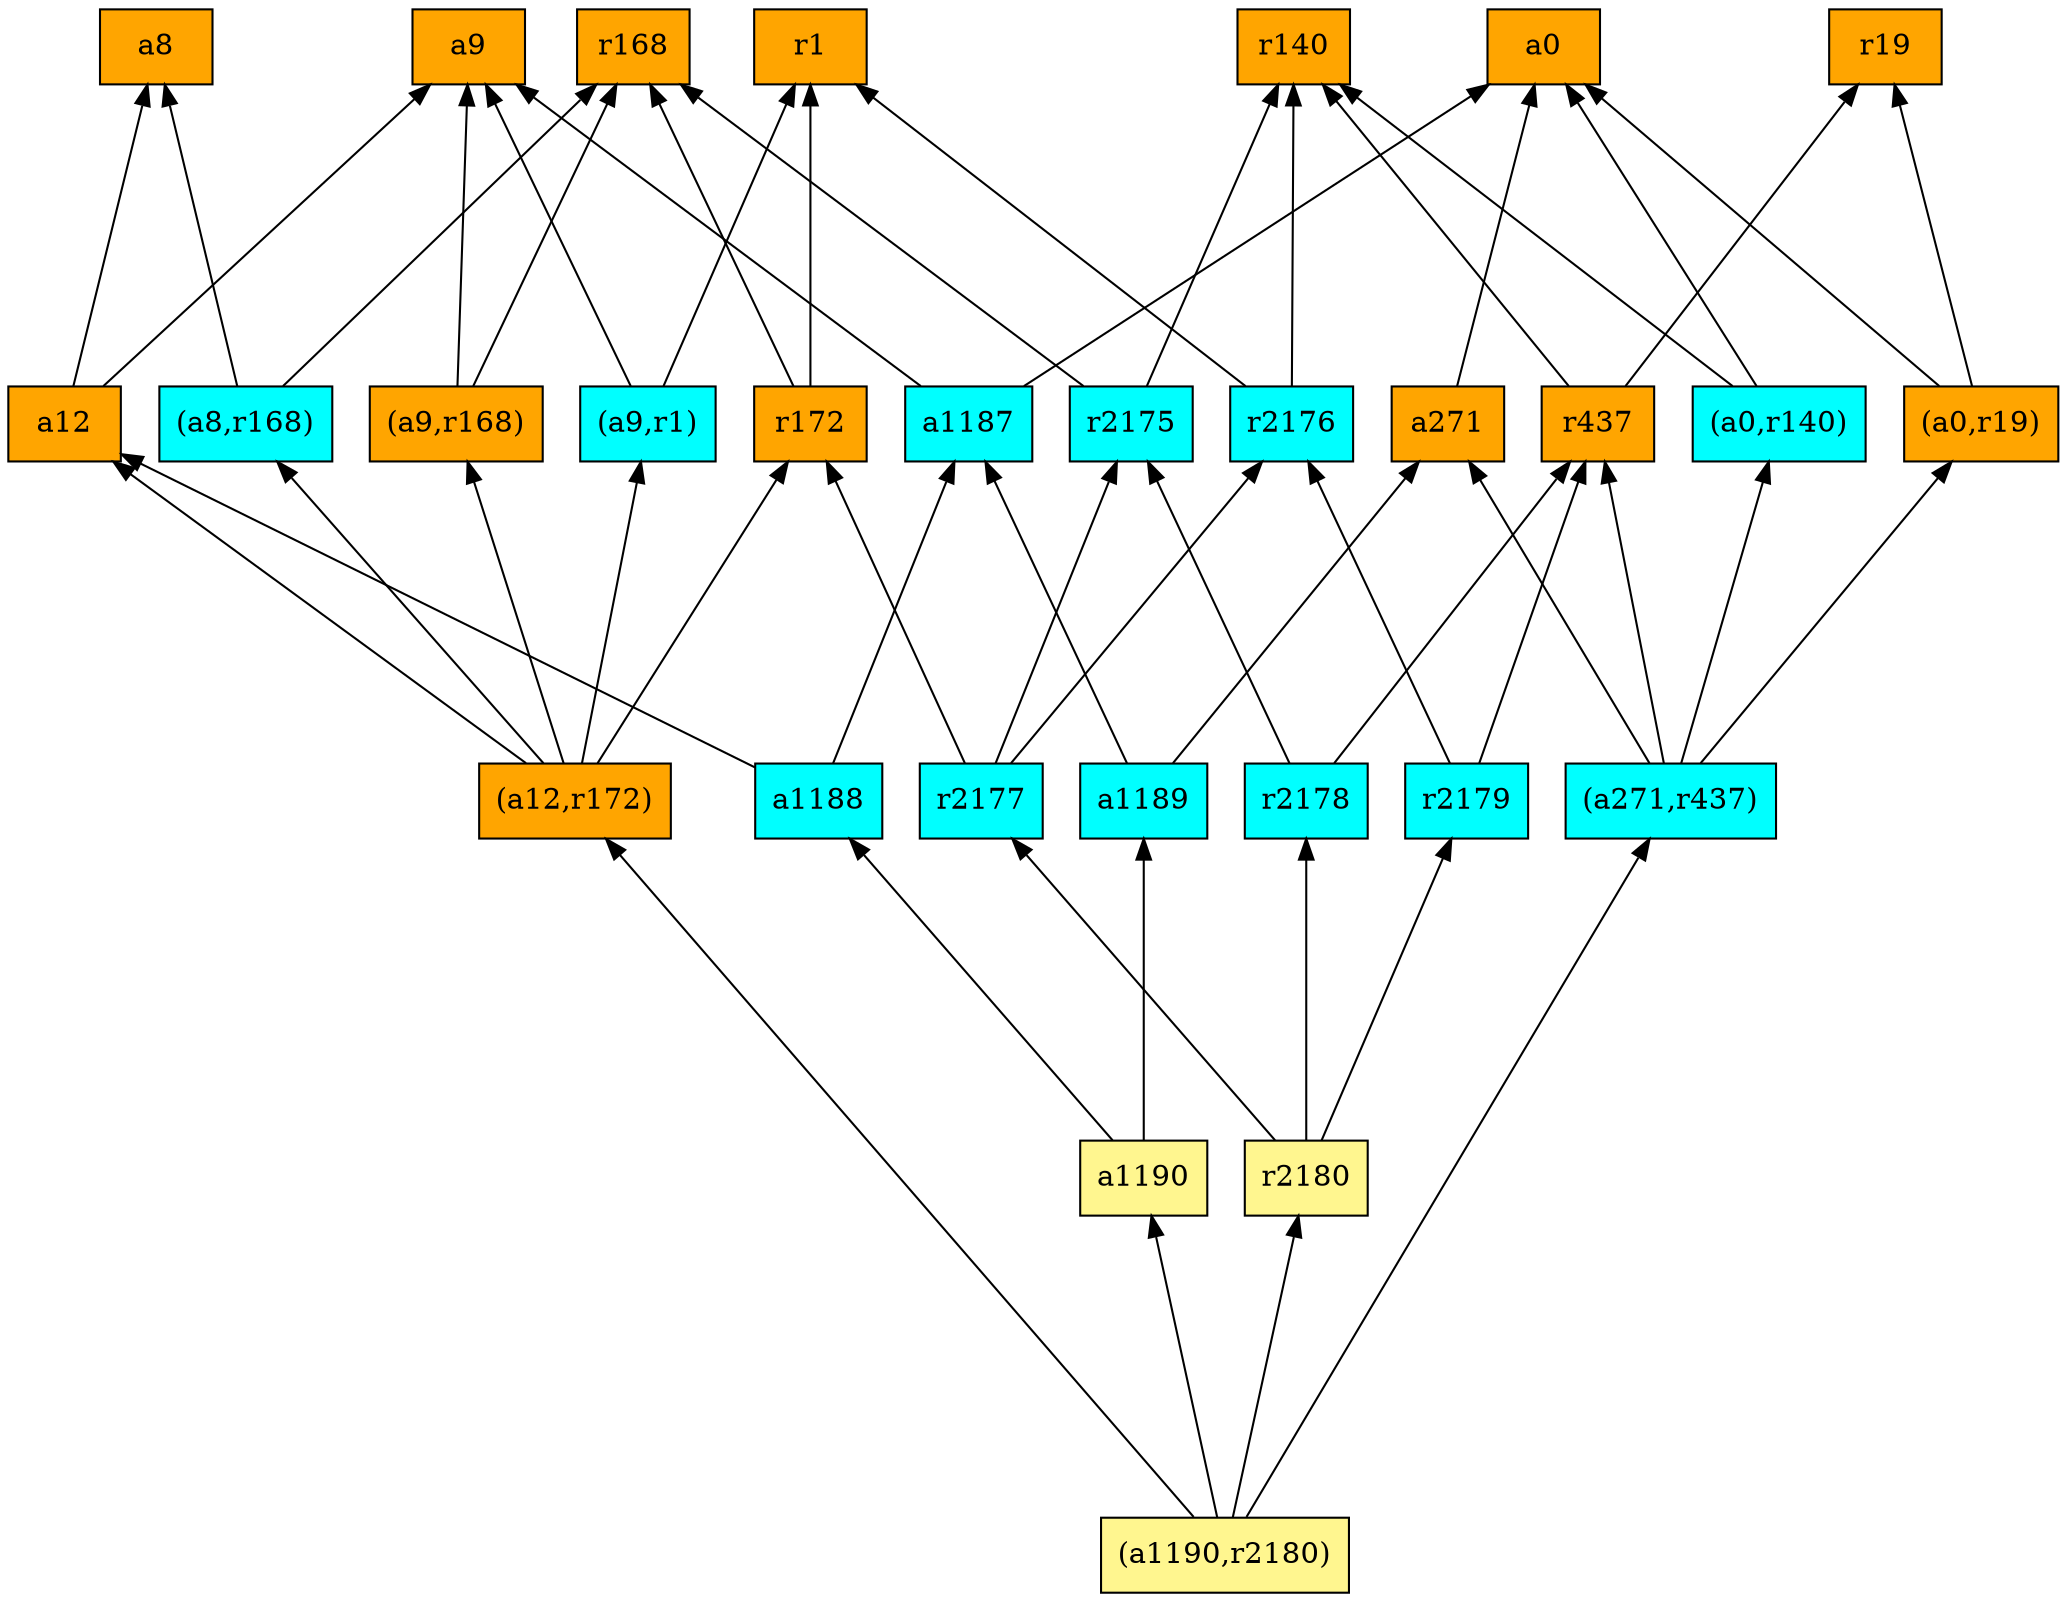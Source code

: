 digraph G {
rankdir=BT;ranksep="2.0";
"a8" [shape=record,fillcolor=orange,style=filled,label="{a8}"];
"(a0,r140)" [shape=record,fillcolor=cyan,style=filled,label="{(a0,r140)}"];
"(a8,r168)" [shape=record,fillcolor=cyan,style=filled,label="{(a8,r168)}"];
"r2176" [shape=record,fillcolor=cyan,style=filled,label="{r2176}"];
"a1187" [shape=record,fillcolor=cyan,style=filled,label="{a1187}"];
"r437" [shape=record,fillcolor=orange,style=filled,label="{r437}"];
"r2179" [shape=record,fillcolor=cyan,style=filled,label="{r2179}"];
"a271" [shape=record,fillcolor=orange,style=filled,label="{a271}"];
"a1189" [shape=record,fillcolor=cyan,style=filled,label="{a1189}"];
"(a0,r19)" [shape=record,fillcolor=orange,style=filled,label="{(a0,r19)}"];
"r2177" [shape=record,fillcolor=cyan,style=filled,label="{r2177}"];
"r172" [shape=record,fillcolor=orange,style=filled,label="{r172}"];
"r140" [shape=record,fillcolor=orange,style=filled,label="{r140}"];
"(a12,r172)" [shape=record,fillcolor=orange,style=filled,label="{(a12,r172)}"];
"r19" [shape=record,fillcolor=orange,style=filled,label="{r19}"];
"r2180" [shape=record,fillcolor=khaki1,style=filled,label="{r2180}"];
"a9" [shape=record,fillcolor=orange,style=filled,label="{a9}"];
"(a9,r1)" [shape=record,fillcolor=cyan,style=filled,label="{(a9,r1)}"];
"(a9,r168)" [shape=record,fillcolor=orange,style=filled,label="{(a9,r168)}"];
"r2178" [shape=record,fillcolor=cyan,style=filled,label="{r2178}"];
"(a1190,r2180)" [shape=record,fillcolor=khaki1,style=filled,label="{(a1190,r2180)}"];
"(a271,r437)" [shape=record,fillcolor=cyan,style=filled,label="{(a271,r437)}"];
"a1188" [shape=record,fillcolor=cyan,style=filled,label="{a1188}"];
"a1190" [shape=record,fillcolor=khaki1,style=filled,label="{a1190}"];
"r1" [shape=record,fillcolor=orange,style=filled,label="{r1}"];
"r2175" [shape=record,fillcolor=cyan,style=filled,label="{r2175}"];
"a0" [shape=record,fillcolor=orange,style=filled,label="{a0}"];
"a12" [shape=record,fillcolor=orange,style=filled,label="{a12}"];
"r168" [shape=record,fillcolor=orange,style=filled,label="{r168}"];
"(a0,r140)" -> "a0"
"(a0,r140)" -> "r140"
"(a8,r168)" -> "a8"
"(a8,r168)" -> "r168"
"r2176" -> "r1"
"r2176" -> "r140"
"a1187" -> "a0"
"a1187" -> "a9"
"r437" -> "r19"
"r437" -> "r140"
"r2179" -> "r2176"
"r2179" -> "r437"
"a271" -> "a0"
"a1189" -> "a271"
"a1189" -> "a1187"
"(a0,r19)" -> "a0"
"(a0,r19)" -> "r19"
"r2177" -> "r172"
"r2177" -> "r2176"
"r2177" -> "r2175"
"r172" -> "r1"
"r172" -> "r168"
"(a12,r172)" -> "r172"
"(a12,r172)" -> "(a9,r1)"
"(a12,r172)" -> "(a9,r168)"
"(a12,r172)" -> "(a8,r168)"
"(a12,r172)" -> "a12"
"r2180" -> "r2177"
"r2180" -> "r2178"
"r2180" -> "r2179"
"(a9,r1)" -> "r1"
"(a9,r1)" -> "a9"
"(a9,r168)" -> "a9"
"(a9,r168)" -> "r168"
"r2178" -> "r2175"
"r2178" -> "r437"
"(a1190,r2180)" -> "(a12,r172)"
"(a1190,r2180)" -> "r2180"
"(a1190,r2180)" -> "(a271,r437)"
"(a1190,r2180)" -> "a1190"
"(a271,r437)" -> "a271"
"(a271,r437)" -> "(a0,r140)"
"(a271,r437)" -> "r437"
"(a271,r437)" -> "(a0,r19)"
"a1188" -> "a1187"
"a1188" -> "a12"
"a1190" -> "a1189"
"a1190" -> "a1188"
"r2175" -> "r168"
"r2175" -> "r140"
"a12" -> "a8"
"a12" -> "a9"
}